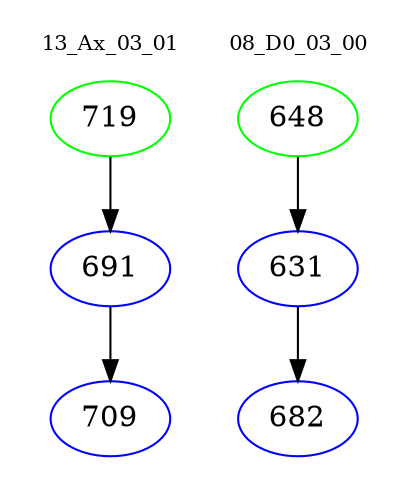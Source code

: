 digraph{
subgraph cluster_0 {
color = white
label = "13_Ax_03_01";
fontsize=10;
T0_719 [label="719", color="green"]
T0_719 -> T0_691 [color="black"]
T0_691 [label="691", color="blue"]
T0_691 -> T0_709 [color="black"]
T0_709 [label="709", color="blue"]
}
subgraph cluster_1 {
color = white
label = "08_D0_03_00";
fontsize=10;
T1_648 [label="648", color="green"]
T1_648 -> T1_631 [color="black"]
T1_631 [label="631", color="blue"]
T1_631 -> T1_682 [color="black"]
T1_682 [label="682", color="blue"]
}
}
